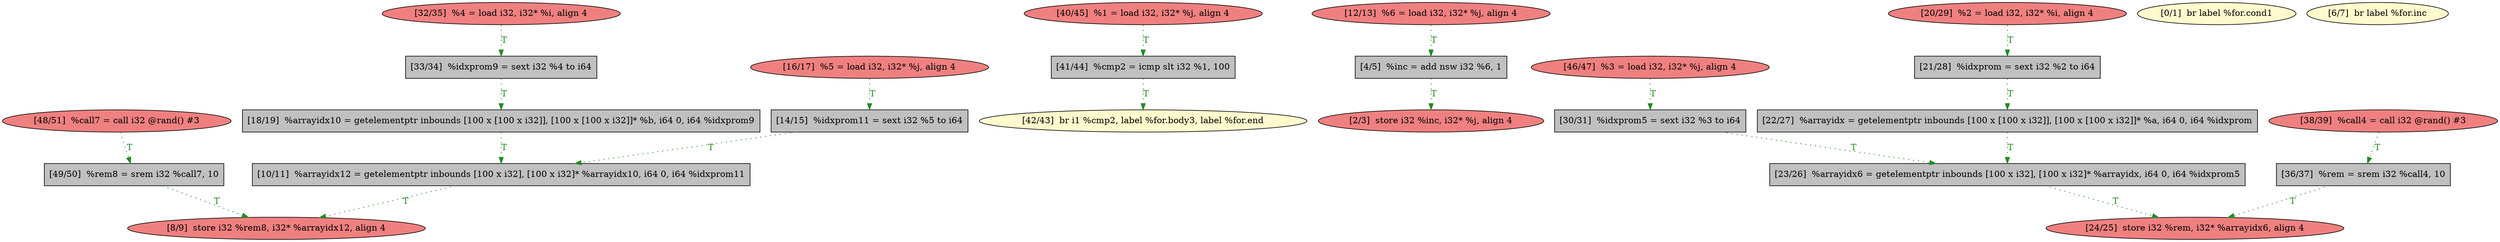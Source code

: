 
digraph G {


node2311 [fillcolor=lightcoral,label="[48/51]  %call7 = call i32 @rand() #3",shape=ellipse,style=filled ]
node2310 [fillcolor=grey,label="[18/19]  %arrayidx10 = getelementptr inbounds [100 x [100 x i32]], [100 x [100 x i32]]* %b, i64 0, i64 %idxprom9",shape=rectangle,style=filled ]
node2309 [fillcolor=lemonchiffon,label="[42/43]  br i1 %cmp2, label %for.body3, label %for.end",shape=ellipse,style=filled ]
node2308 [fillcolor=grey,label="[49/50]  %rem8 = srem i32 %call7, 10",shape=rectangle,style=filled ]
node2305 [fillcolor=lightcoral,label="[12/13]  %6 = load i32, i32* %j, align 4",shape=ellipse,style=filled ]
node2304 [fillcolor=grey,label="[14/15]  %idxprom11 = sext i32 %5 to i64",shape=rectangle,style=filled ]
node2312 [fillcolor=lightcoral,label="[24/25]  store i32 %rem, i32* %arrayidx6, align 4",shape=ellipse,style=filled ]
node2292 [fillcolor=lightcoral,label="[32/35]  %4 = load i32, i32* %i, align 4",shape=ellipse,style=filled ]
node2307 [fillcolor=lightcoral,label="[40/45]  %1 = load i32, i32* %j, align 4",shape=ellipse,style=filled ]
node2289 [fillcolor=grey,label="[41/44]  %cmp2 = icmp slt i32 %1, 100",shape=rectangle,style=filled ]
node2299 [fillcolor=grey,label="[33/34]  %idxprom9 = sext i32 %4 to i64",shape=rectangle,style=filled ]
node2287 [fillcolor=grey,label="[23/26]  %arrayidx6 = getelementptr inbounds [100 x i32], [100 x i32]* %arrayidx, i64 0, i64 %idxprom5",shape=rectangle,style=filled ]
node2291 [fillcolor=grey,label="[30/31]  %idxprom5 = sext i32 %3 to i64",shape=rectangle,style=filled ]
node2301 [fillcolor=grey,label="[10/11]  %arrayidx12 = getelementptr inbounds [100 x i32], [100 x i32]* %arrayidx10, i64 0, i64 %idxprom11",shape=rectangle,style=filled ]
node2303 [fillcolor=lightcoral,label="[2/3]  store i32 %inc, i32* %j, align 4",shape=ellipse,style=filled ]
node2290 [fillcolor=lightcoral,label="[20/29]  %2 = load i32, i32* %i, align 4",shape=ellipse,style=filled ]
node2306 [fillcolor=lightcoral,label="[16/17]  %5 = load i32, i32* %j, align 4",shape=ellipse,style=filled ]
node2288 [fillcolor=grey,label="[21/28]  %idxprom = sext i32 %2 to i64",shape=rectangle,style=filled ]
node2293 [fillcolor=grey,label="[22/27]  %arrayidx = getelementptr inbounds [100 x [100 x i32]], [100 x [100 x i32]]* %a, i64 0, i64 %idxprom",shape=rectangle,style=filled ]
node2296 [fillcolor=lightcoral,label="[8/9]  store i32 %rem8, i32* %arrayidx12, align 4",shape=ellipse,style=filled ]
node2294 [fillcolor=grey,label="[36/37]  %rem = srem i32 %call4, 10",shape=rectangle,style=filled ]
node2302 [fillcolor=grey,label="[4/5]  %inc = add nsw i32 %6, 1",shape=rectangle,style=filled ]
node2295 [fillcolor=lightcoral,label="[38/39]  %call4 = call i32 @rand() #3",shape=ellipse,style=filled ]
node2297 [fillcolor=lemonchiffon,label="[0/1]  br label %for.cond1",shape=ellipse,style=filled ]
node2298 [fillcolor=lightcoral,label="[46/47]  %3 = load i32, i32* %j, align 4",shape=ellipse,style=filled ]
node2300 [fillcolor=lemonchiffon,label="[6/7]  br label %for.inc",shape=ellipse,style=filled ]

node2291->node2287 [style=dotted,color=forestgreen,label="T",fontcolor=forestgreen ]
node2294->node2312 [style=dotted,color=forestgreen,label="T",fontcolor=forestgreen ]
node2295->node2294 [style=dotted,color=forestgreen,label="T",fontcolor=forestgreen ]
node2292->node2299 [style=dotted,color=forestgreen,label="T",fontcolor=forestgreen ]
node2310->node2301 [style=dotted,color=forestgreen,label="T",fontcolor=forestgreen ]
node2311->node2308 [style=dotted,color=forestgreen,label="T",fontcolor=forestgreen ]
node2293->node2287 [style=dotted,color=forestgreen,label="T",fontcolor=forestgreen ]
node2308->node2296 [style=dotted,color=forestgreen,label="T",fontcolor=forestgreen ]
node2298->node2291 [style=dotted,color=forestgreen,label="T",fontcolor=forestgreen ]
node2306->node2304 [style=dotted,color=forestgreen,label="T",fontcolor=forestgreen ]
node2290->node2288 [style=dotted,color=forestgreen,label="T",fontcolor=forestgreen ]
node2288->node2293 [style=dotted,color=forestgreen,label="T",fontcolor=forestgreen ]
node2304->node2301 [style=dotted,color=forestgreen,label="T",fontcolor=forestgreen ]
node2305->node2302 [style=dotted,color=forestgreen,label="T",fontcolor=forestgreen ]
node2289->node2309 [style=dotted,color=forestgreen,label="T",fontcolor=forestgreen ]
node2302->node2303 [style=dotted,color=forestgreen,label="T",fontcolor=forestgreen ]
node2287->node2312 [style=dotted,color=forestgreen,label="T",fontcolor=forestgreen ]
node2307->node2289 [style=dotted,color=forestgreen,label="T",fontcolor=forestgreen ]
node2301->node2296 [style=dotted,color=forestgreen,label="T",fontcolor=forestgreen ]
node2299->node2310 [style=dotted,color=forestgreen,label="T",fontcolor=forestgreen ]


}
